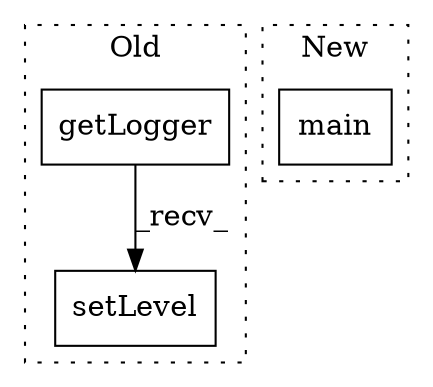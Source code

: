digraph G {
subgraph cluster0 {
1 [label="setLevel" a="32" s="724,746" l="9,1" shape="box"];
3 [label="getLogger" a="32" s="429,447" l="10,1" shape="box"];
label = "Old";
style="dotted";
}
subgraph cluster1 {
2 [label="main" a="32" s="3815" l="6" shape="box"];
label = "New";
style="dotted";
}
3 -> 1 [label="_recv_"];
}